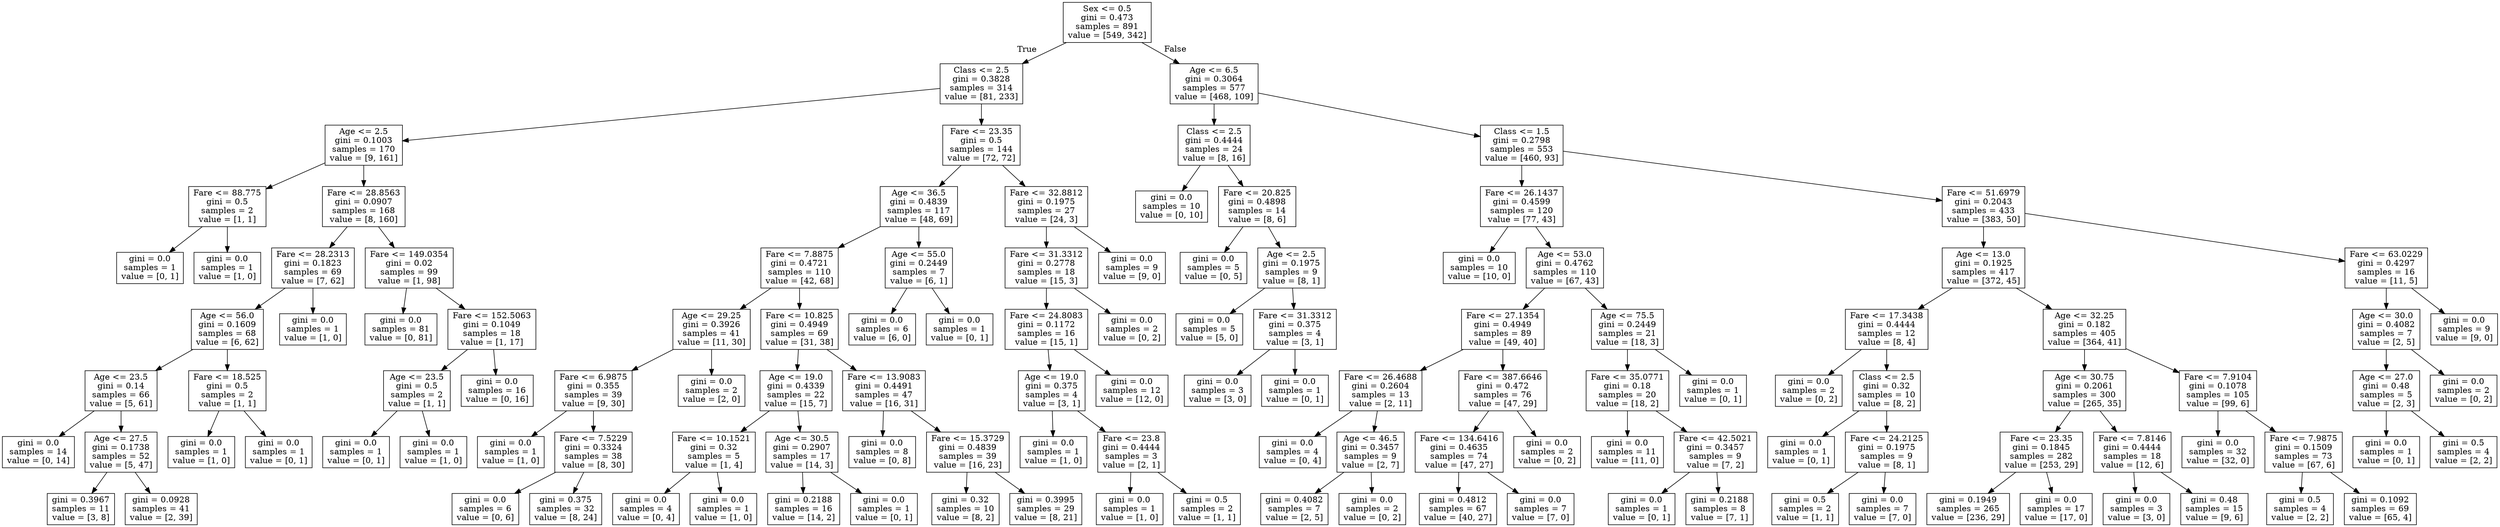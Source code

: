digraph Tree {
node [shape=box] ;
0 [label="Sex <= 0.5\ngini = 0.473\nsamples = 891\nvalue = [549, 342]"] ;
1 [label="Class <= 2.5\ngini = 0.3828\nsamples = 314\nvalue = [81, 233]"] ;
0 -> 1 [labeldistance=2.5, labelangle=45, headlabel="True"] ;
2 [label="Age <= 2.5\ngini = 0.1003\nsamples = 170\nvalue = [9, 161]"] ;
1 -> 2 ;
3 [label="Fare <= 88.775\ngini = 0.5\nsamples = 2\nvalue = [1, 1]"] ;
2 -> 3 ;
4 [label="gini = 0.0\nsamples = 1\nvalue = [0, 1]"] ;
3 -> 4 ;
5 [label="gini = 0.0\nsamples = 1\nvalue = [1, 0]"] ;
3 -> 5 ;
6 [label="Fare <= 28.8563\ngini = 0.0907\nsamples = 168\nvalue = [8, 160]"] ;
2 -> 6 ;
7 [label="Fare <= 28.2313\ngini = 0.1823\nsamples = 69\nvalue = [7, 62]"] ;
6 -> 7 ;
8 [label="Age <= 56.0\ngini = 0.1609\nsamples = 68\nvalue = [6, 62]"] ;
7 -> 8 ;
9 [label="Age <= 23.5\ngini = 0.14\nsamples = 66\nvalue = [5, 61]"] ;
8 -> 9 ;
10 [label="gini = 0.0\nsamples = 14\nvalue = [0, 14]"] ;
9 -> 10 ;
11 [label="Age <= 27.5\ngini = 0.1738\nsamples = 52\nvalue = [5, 47]"] ;
9 -> 11 ;
12 [label="gini = 0.3967\nsamples = 11\nvalue = [3, 8]"] ;
11 -> 12 ;
13 [label="gini = 0.0928\nsamples = 41\nvalue = [2, 39]"] ;
11 -> 13 ;
14 [label="Fare <= 18.525\ngini = 0.5\nsamples = 2\nvalue = [1, 1]"] ;
8 -> 14 ;
15 [label="gini = 0.0\nsamples = 1\nvalue = [1, 0]"] ;
14 -> 15 ;
16 [label="gini = 0.0\nsamples = 1\nvalue = [0, 1]"] ;
14 -> 16 ;
17 [label="gini = 0.0\nsamples = 1\nvalue = [1, 0]"] ;
7 -> 17 ;
18 [label="Fare <= 149.0354\ngini = 0.02\nsamples = 99\nvalue = [1, 98]"] ;
6 -> 18 ;
19 [label="gini = 0.0\nsamples = 81\nvalue = [0, 81]"] ;
18 -> 19 ;
20 [label="Fare <= 152.5063\ngini = 0.1049\nsamples = 18\nvalue = [1, 17]"] ;
18 -> 20 ;
21 [label="Age <= 23.5\ngini = 0.5\nsamples = 2\nvalue = [1, 1]"] ;
20 -> 21 ;
22 [label="gini = 0.0\nsamples = 1\nvalue = [0, 1]"] ;
21 -> 22 ;
23 [label="gini = 0.0\nsamples = 1\nvalue = [1, 0]"] ;
21 -> 23 ;
24 [label="gini = 0.0\nsamples = 16\nvalue = [0, 16]"] ;
20 -> 24 ;
25 [label="Fare <= 23.35\ngini = 0.5\nsamples = 144\nvalue = [72, 72]"] ;
1 -> 25 ;
26 [label="Age <= 36.5\ngini = 0.4839\nsamples = 117\nvalue = [48, 69]"] ;
25 -> 26 ;
27 [label="Fare <= 7.8875\ngini = 0.4721\nsamples = 110\nvalue = [42, 68]"] ;
26 -> 27 ;
28 [label="Age <= 29.25\ngini = 0.3926\nsamples = 41\nvalue = [11, 30]"] ;
27 -> 28 ;
29 [label="Fare <= 6.9875\ngini = 0.355\nsamples = 39\nvalue = [9, 30]"] ;
28 -> 29 ;
30 [label="gini = 0.0\nsamples = 1\nvalue = [1, 0]"] ;
29 -> 30 ;
31 [label="Fare <= 7.5229\ngini = 0.3324\nsamples = 38\nvalue = [8, 30]"] ;
29 -> 31 ;
32 [label="gini = 0.0\nsamples = 6\nvalue = [0, 6]"] ;
31 -> 32 ;
33 [label="gini = 0.375\nsamples = 32\nvalue = [8, 24]"] ;
31 -> 33 ;
34 [label="gini = 0.0\nsamples = 2\nvalue = [2, 0]"] ;
28 -> 34 ;
35 [label="Fare <= 10.825\ngini = 0.4949\nsamples = 69\nvalue = [31, 38]"] ;
27 -> 35 ;
36 [label="Age <= 19.0\ngini = 0.4339\nsamples = 22\nvalue = [15, 7]"] ;
35 -> 36 ;
37 [label="Fare <= 10.1521\ngini = 0.32\nsamples = 5\nvalue = [1, 4]"] ;
36 -> 37 ;
38 [label="gini = 0.0\nsamples = 4\nvalue = [0, 4]"] ;
37 -> 38 ;
39 [label="gini = 0.0\nsamples = 1\nvalue = [1, 0]"] ;
37 -> 39 ;
40 [label="Age <= 30.5\ngini = 0.2907\nsamples = 17\nvalue = [14, 3]"] ;
36 -> 40 ;
41 [label="gini = 0.2188\nsamples = 16\nvalue = [14, 2]"] ;
40 -> 41 ;
42 [label="gini = 0.0\nsamples = 1\nvalue = [0, 1]"] ;
40 -> 42 ;
43 [label="Fare <= 13.9083\ngini = 0.4491\nsamples = 47\nvalue = [16, 31]"] ;
35 -> 43 ;
44 [label="gini = 0.0\nsamples = 8\nvalue = [0, 8]"] ;
43 -> 44 ;
45 [label="Fare <= 15.3729\ngini = 0.4839\nsamples = 39\nvalue = [16, 23]"] ;
43 -> 45 ;
46 [label="gini = 0.32\nsamples = 10\nvalue = [8, 2]"] ;
45 -> 46 ;
47 [label="gini = 0.3995\nsamples = 29\nvalue = [8, 21]"] ;
45 -> 47 ;
48 [label="Age <= 55.0\ngini = 0.2449\nsamples = 7\nvalue = [6, 1]"] ;
26 -> 48 ;
49 [label="gini = 0.0\nsamples = 6\nvalue = [6, 0]"] ;
48 -> 49 ;
50 [label="gini = 0.0\nsamples = 1\nvalue = [0, 1]"] ;
48 -> 50 ;
51 [label="Fare <= 32.8812\ngini = 0.1975\nsamples = 27\nvalue = [24, 3]"] ;
25 -> 51 ;
52 [label="Fare <= 31.3312\ngini = 0.2778\nsamples = 18\nvalue = [15, 3]"] ;
51 -> 52 ;
53 [label="Fare <= 24.8083\ngini = 0.1172\nsamples = 16\nvalue = [15, 1]"] ;
52 -> 53 ;
54 [label="Age <= 19.0\ngini = 0.375\nsamples = 4\nvalue = [3, 1]"] ;
53 -> 54 ;
55 [label="gini = 0.0\nsamples = 1\nvalue = [1, 0]"] ;
54 -> 55 ;
56 [label="Fare <= 23.8\ngini = 0.4444\nsamples = 3\nvalue = [2, 1]"] ;
54 -> 56 ;
57 [label="gini = 0.0\nsamples = 1\nvalue = [1, 0]"] ;
56 -> 57 ;
58 [label="gini = 0.5\nsamples = 2\nvalue = [1, 1]"] ;
56 -> 58 ;
59 [label="gini = 0.0\nsamples = 12\nvalue = [12, 0]"] ;
53 -> 59 ;
60 [label="gini = 0.0\nsamples = 2\nvalue = [0, 2]"] ;
52 -> 60 ;
61 [label="gini = 0.0\nsamples = 9\nvalue = [9, 0]"] ;
51 -> 61 ;
62 [label="Age <= 6.5\ngini = 0.3064\nsamples = 577\nvalue = [468, 109]"] ;
0 -> 62 [labeldistance=2.5, labelangle=-45, headlabel="False"] ;
63 [label="Class <= 2.5\ngini = 0.4444\nsamples = 24\nvalue = [8, 16]"] ;
62 -> 63 ;
64 [label="gini = 0.0\nsamples = 10\nvalue = [0, 10]"] ;
63 -> 64 ;
65 [label="Fare <= 20.825\ngini = 0.4898\nsamples = 14\nvalue = [8, 6]"] ;
63 -> 65 ;
66 [label="gini = 0.0\nsamples = 5\nvalue = [0, 5]"] ;
65 -> 66 ;
67 [label="Age <= 2.5\ngini = 0.1975\nsamples = 9\nvalue = [8, 1]"] ;
65 -> 67 ;
68 [label="gini = 0.0\nsamples = 5\nvalue = [5, 0]"] ;
67 -> 68 ;
69 [label="Fare <= 31.3312\ngini = 0.375\nsamples = 4\nvalue = [3, 1]"] ;
67 -> 69 ;
70 [label="gini = 0.0\nsamples = 3\nvalue = [3, 0]"] ;
69 -> 70 ;
71 [label="gini = 0.0\nsamples = 1\nvalue = [0, 1]"] ;
69 -> 71 ;
72 [label="Class <= 1.5\ngini = 0.2798\nsamples = 553\nvalue = [460, 93]"] ;
62 -> 72 ;
73 [label="Fare <= 26.1437\ngini = 0.4599\nsamples = 120\nvalue = [77, 43]"] ;
72 -> 73 ;
74 [label="gini = 0.0\nsamples = 10\nvalue = [10, 0]"] ;
73 -> 74 ;
75 [label="Age <= 53.0\ngini = 0.4762\nsamples = 110\nvalue = [67, 43]"] ;
73 -> 75 ;
76 [label="Fare <= 27.1354\ngini = 0.4949\nsamples = 89\nvalue = [49, 40]"] ;
75 -> 76 ;
77 [label="Fare <= 26.4688\ngini = 0.2604\nsamples = 13\nvalue = [2, 11]"] ;
76 -> 77 ;
78 [label="gini = 0.0\nsamples = 4\nvalue = [0, 4]"] ;
77 -> 78 ;
79 [label="Age <= 46.5\ngini = 0.3457\nsamples = 9\nvalue = [2, 7]"] ;
77 -> 79 ;
80 [label="gini = 0.4082\nsamples = 7\nvalue = [2, 5]"] ;
79 -> 80 ;
81 [label="gini = 0.0\nsamples = 2\nvalue = [0, 2]"] ;
79 -> 81 ;
82 [label="Fare <= 387.6646\ngini = 0.472\nsamples = 76\nvalue = [47, 29]"] ;
76 -> 82 ;
83 [label="Fare <= 134.6416\ngini = 0.4635\nsamples = 74\nvalue = [47, 27]"] ;
82 -> 83 ;
84 [label="gini = 0.4812\nsamples = 67\nvalue = [40, 27]"] ;
83 -> 84 ;
85 [label="gini = 0.0\nsamples = 7\nvalue = [7, 0]"] ;
83 -> 85 ;
86 [label="gini = 0.0\nsamples = 2\nvalue = [0, 2]"] ;
82 -> 86 ;
87 [label="Age <= 75.5\ngini = 0.2449\nsamples = 21\nvalue = [18, 3]"] ;
75 -> 87 ;
88 [label="Fare <= 35.0771\ngini = 0.18\nsamples = 20\nvalue = [18, 2]"] ;
87 -> 88 ;
89 [label="gini = 0.0\nsamples = 11\nvalue = [11, 0]"] ;
88 -> 89 ;
90 [label="Fare <= 42.5021\ngini = 0.3457\nsamples = 9\nvalue = [7, 2]"] ;
88 -> 90 ;
91 [label="gini = 0.0\nsamples = 1\nvalue = [0, 1]"] ;
90 -> 91 ;
92 [label="gini = 0.2188\nsamples = 8\nvalue = [7, 1]"] ;
90 -> 92 ;
93 [label="gini = 0.0\nsamples = 1\nvalue = [0, 1]"] ;
87 -> 93 ;
94 [label="Fare <= 51.6979\ngini = 0.2043\nsamples = 433\nvalue = [383, 50]"] ;
72 -> 94 ;
95 [label="Age <= 13.0\ngini = 0.1925\nsamples = 417\nvalue = [372, 45]"] ;
94 -> 95 ;
96 [label="Fare <= 17.3438\ngini = 0.4444\nsamples = 12\nvalue = [8, 4]"] ;
95 -> 96 ;
97 [label="gini = 0.0\nsamples = 2\nvalue = [0, 2]"] ;
96 -> 97 ;
98 [label="Class <= 2.5\ngini = 0.32\nsamples = 10\nvalue = [8, 2]"] ;
96 -> 98 ;
99 [label="gini = 0.0\nsamples = 1\nvalue = [0, 1]"] ;
98 -> 99 ;
100 [label="Fare <= 24.2125\ngini = 0.1975\nsamples = 9\nvalue = [8, 1]"] ;
98 -> 100 ;
101 [label="gini = 0.5\nsamples = 2\nvalue = [1, 1]"] ;
100 -> 101 ;
102 [label="gini = 0.0\nsamples = 7\nvalue = [7, 0]"] ;
100 -> 102 ;
103 [label="Age <= 32.25\ngini = 0.182\nsamples = 405\nvalue = [364, 41]"] ;
95 -> 103 ;
104 [label="Age <= 30.75\ngini = 0.2061\nsamples = 300\nvalue = [265, 35]"] ;
103 -> 104 ;
105 [label="Fare <= 23.35\ngini = 0.1845\nsamples = 282\nvalue = [253, 29]"] ;
104 -> 105 ;
106 [label="gini = 0.1949\nsamples = 265\nvalue = [236, 29]"] ;
105 -> 106 ;
107 [label="gini = 0.0\nsamples = 17\nvalue = [17, 0]"] ;
105 -> 107 ;
108 [label="Fare <= 7.8146\ngini = 0.4444\nsamples = 18\nvalue = [12, 6]"] ;
104 -> 108 ;
109 [label="gini = 0.0\nsamples = 3\nvalue = [3, 0]"] ;
108 -> 109 ;
110 [label="gini = 0.48\nsamples = 15\nvalue = [9, 6]"] ;
108 -> 110 ;
111 [label="Fare <= 7.9104\ngini = 0.1078\nsamples = 105\nvalue = [99, 6]"] ;
103 -> 111 ;
112 [label="gini = 0.0\nsamples = 32\nvalue = [32, 0]"] ;
111 -> 112 ;
113 [label="Fare <= 7.9875\ngini = 0.1509\nsamples = 73\nvalue = [67, 6]"] ;
111 -> 113 ;
114 [label="gini = 0.5\nsamples = 4\nvalue = [2, 2]"] ;
113 -> 114 ;
115 [label="gini = 0.1092\nsamples = 69\nvalue = [65, 4]"] ;
113 -> 115 ;
116 [label="Fare <= 63.0229\ngini = 0.4297\nsamples = 16\nvalue = [11, 5]"] ;
94 -> 116 ;
117 [label="Age <= 30.0\ngini = 0.4082\nsamples = 7\nvalue = [2, 5]"] ;
116 -> 117 ;
118 [label="Age <= 27.0\ngini = 0.48\nsamples = 5\nvalue = [2, 3]"] ;
117 -> 118 ;
119 [label="gini = 0.0\nsamples = 1\nvalue = [0, 1]"] ;
118 -> 119 ;
120 [label="gini = 0.5\nsamples = 4\nvalue = [2, 2]"] ;
118 -> 120 ;
121 [label="gini = 0.0\nsamples = 2\nvalue = [0, 2]"] ;
117 -> 121 ;
122 [label="gini = 0.0\nsamples = 9\nvalue = [9, 0]"] ;
116 -> 122 ;
}
